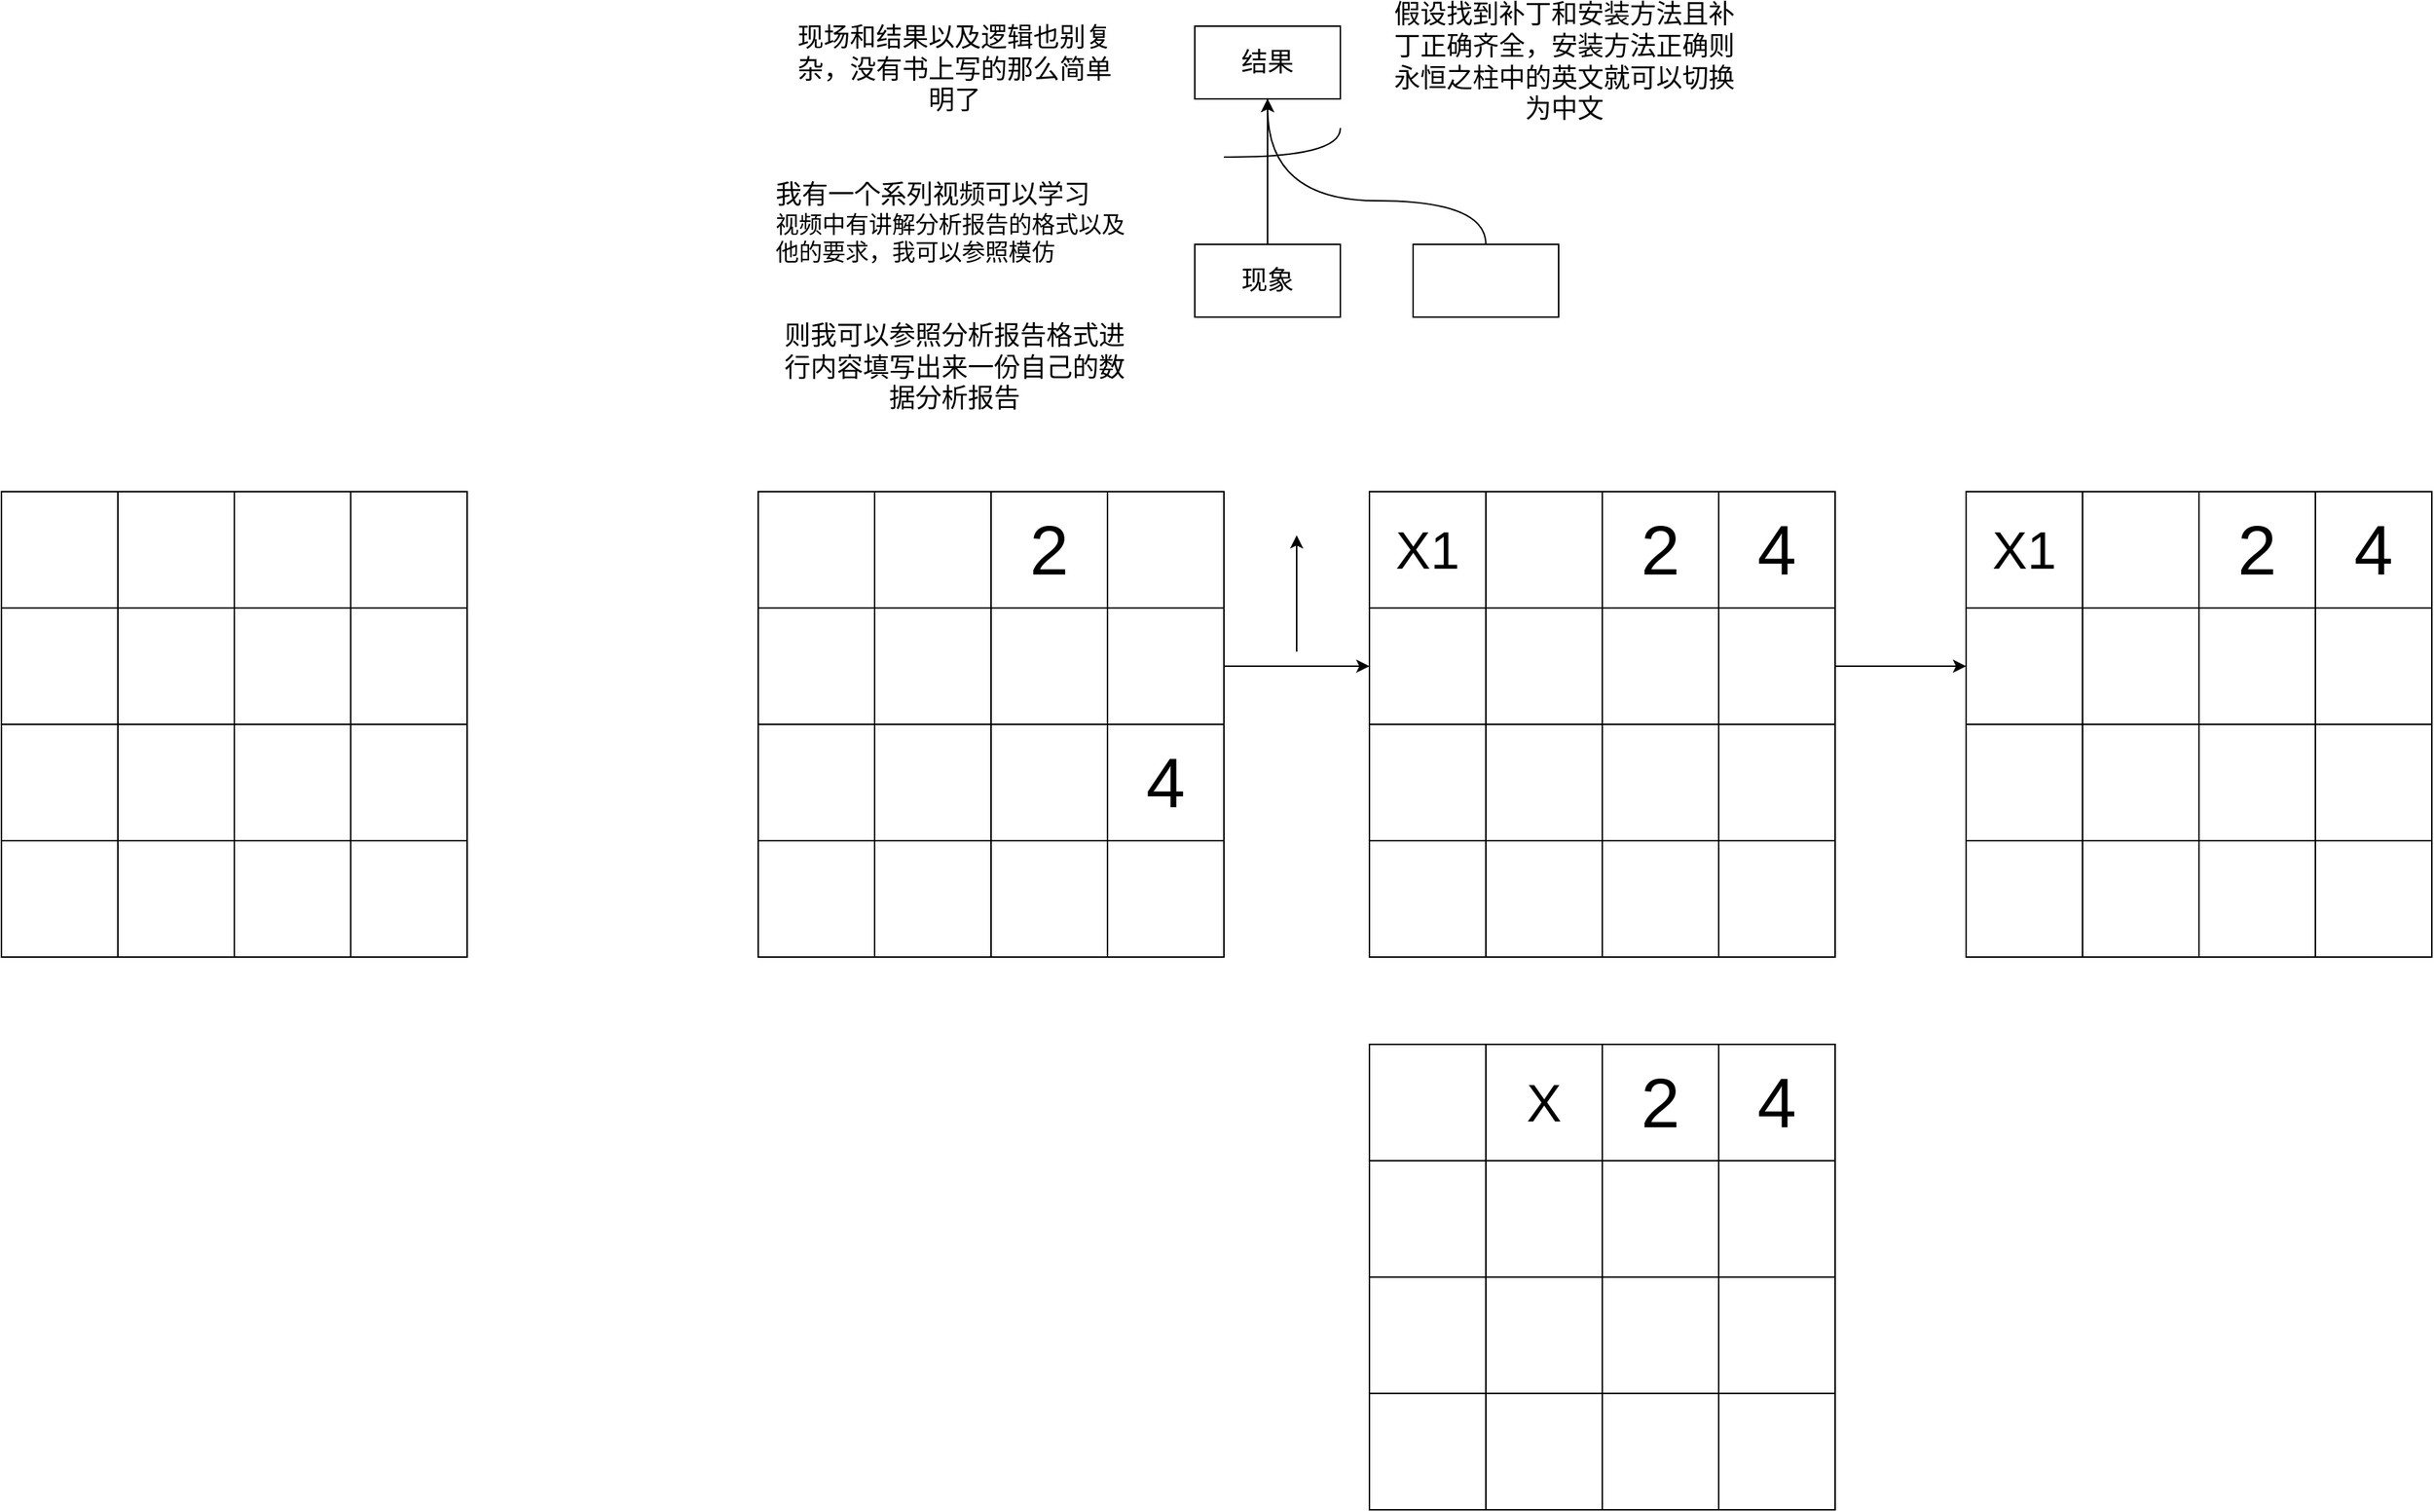 <mxfile version="22.1.18" type="github">
  <diagram name="第 1 页" id="7Qjpa9ZFu0fZMU6uaSOI">
    <mxGraphModel dx="2920" dy="943" grid="1" gridSize="10" guides="1" tooltips="1" connect="1" arrows="1" fold="1" page="1" pageScale="1" pageWidth="827" pageHeight="1169" math="0" shadow="0">
      <root>
        <mxCell id="0" />
        <mxCell id="1" parent="0" />
        <mxCell id="0LUEohw0wYI0wddUHdcj-3" style="edgeStyle=orthogonalEdgeStyle;rounded=0;orthogonalLoop=1;jettySize=auto;html=1;entryX=0.5;entryY=1;entryDx=0;entryDy=0;" parent="1" source="sBUcJT7NgdSLqTTxF6SH-1" target="0LUEohw0wYI0wddUHdcj-1" edge="1">
          <mxGeometry relative="1" as="geometry" />
        </mxCell>
        <mxCell id="sBUcJT7NgdSLqTTxF6SH-1" value="&lt;font style=&quot;font-size: 18px;&quot;&gt;现象&lt;/font&gt;" style="rounded=0;whiteSpace=wrap;html=1;" parent="1" vertex="1">
          <mxGeometry x="40" y="430" width="100" height="50" as="geometry" />
        </mxCell>
        <mxCell id="0LUEohw0wYI0wddUHdcj-1" value="&lt;font style=&quot;font-size: 18px;&quot;&gt;结果&lt;/font&gt;" style="rounded=0;whiteSpace=wrap;html=1;" parent="1" vertex="1">
          <mxGeometry x="40" y="280" width="100" height="50" as="geometry" />
        </mxCell>
        <mxCell id="0LUEohw0wYI0wddUHdcj-4" style="edgeStyle=orthogonalEdgeStyle;rounded=0;orthogonalLoop=1;jettySize=auto;html=1;entryX=0.5;entryY=1;entryDx=0;entryDy=0;curved=1;" parent="1" source="0LUEohw0wYI0wddUHdcj-2" target="0LUEohw0wYI0wddUHdcj-1" edge="1">
          <mxGeometry relative="1" as="geometry">
            <Array as="points">
              <mxPoint x="240" y="400" />
              <mxPoint x="90" y="400" />
            </Array>
          </mxGeometry>
        </mxCell>
        <mxCell id="0LUEohw0wYI0wddUHdcj-2" value="" style="rounded=0;whiteSpace=wrap;html=1;" parent="1" vertex="1">
          <mxGeometry x="190" y="430" width="100" height="50" as="geometry" />
        </mxCell>
        <mxCell id="0LUEohw0wYI0wddUHdcj-5" value="" style="endArrow=none;html=1;rounded=0;edgeStyle=orthogonalEdgeStyle;curved=1;" parent="1" edge="1">
          <mxGeometry width="50" height="50" relative="1" as="geometry">
            <mxPoint x="60" y="370" as="sourcePoint" />
            <mxPoint x="140" y="350" as="targetPoint" />
          </mxGeometry>
        </mxCell>
        <mxCell id="0LUEohw0wYI0wddUHdcj-6" value="&lt;font style=&quot;font-size: 18px;&quot;&gt;假设找到补丁和安装方法且补丁正确齐全，安装方法正确则永恒之柱中的英文就可以切换为中文&lt;/font&gt;" style="text;html=1;strokeColor=none;fillColor=none;align=center;verticalAlign=middle;whiteSpace=wrap;rounded=0;" parent="1" vertex="1">
          <mxGeometry x="174" y="270" width="240" height="70" as="geometry" />
        </mxCell>
        <mxCell id="-e4Unl1jmkNUCEUF7GBw-1" value="&lt;font style=&quot;font-size: 18px;&quot;&gt;现场和结果以及逻辑也别复杂，没有书上写的那么简单明了&lt;/font&gt;" style="text;html=1;strokeColor=none;fillColor=none;align=center;verticalAlign=middle;whiteSpace=wrap;rounded=0;" parent="1" vertex="1">
          <mxGeometry x="-240" y="280" width="230" height="60" as="geometry" />
        </mxCell>
        <mxCell id="-e4Unl1jmkNUCEUF7GBw-2" value="&lt;font style=&quot;font-size: 18px;&quot;&gt;则我可以参照分析报告格式进行内容填写出来一份自己的数据分析报告&lt;/font&gt;" style="text;html=1;strokeColor=none;fillColor=none;align=center;verticalAlign=middle;whiteSpace=wrap;rounded=0;" parent="1" vertex="1">
          <mxGeometry x="-250" y="480" width="250" height="70" as="geometry" />
        </mxCell>
        <mxCell id="-e4Unl1jmkNUCEUF7GBw-3" value="&lt;div align=&quot;left&quot;&gt;&lt;font style=&quot;font-size: 18px;&quot;&gt;我有一个系列视频可以学习&lt;/font&gt;&lt;/div&gt;&lt;div align=&quot;left&quot;&gt;&lt;font size=&quot;3&quot;&gt;视频中有讲解分析报告的格式以及他的要求，我可以参照模仿&lt;br&gt;&lt;/font&gt;&lt;/div&gt;" style="text;html=1;strokeColor=none;fillColor=none;align=left;verticalAlign=middle;whiteSpace=wrap;rounded=0;" parent="1" vertex="1">
          <mxGeometry x="-250" y="380" width="250" height="70" as="geometry" />
        </mxCell>
        <mxCell id="KHfqfu53Otc5PW0wO-92-1" value="" style="whiteSpace=wrap;html=1;aspect=fixed;" vertex="1" parent="1">
          <mxGeometry x="-540" y="840" width="80" height="80" as="geometry" />
        </mxCell>
        <mxCell id="KHfqfu53Otc5PW0wO-92-2" value="" style="whiteSpace=wrap;html=1;aspect=fixed;" vertex="1" parent="1">
          <mxGeometry x="-540" y="680" width="80" height="80" as="geometry" />
        </mxCell>
        <mxCell id="KHfqfu53Otc5PW0wO-92-3" value="" style="whiteSpace=wrap;html=1;aspect=fixed;" vertex="1" parent="1">
          <mxGeometry x="-620" y="680" width="80" height="80" as="geometry" />
        </mxCell>
        <mxCell id="KHfqfu53Otc5PW0wO-92-4" value="" style="whiteSpace=wrap;html=1;aspect=fixed;" vertex="1" parent="1">
          <mxGeometry x="-700" y="680" width="80" height="80" as="geometry" />
        </mxCell>
        <mxCell id="KHfqfu53Otc5PW0wO-92-5" value="" style="whiteSpace=wrap;html=1;aspect=fixed;" vertex="1" parent="1">
          <mxGeometry x="-780" y="680" width="80" height="80" as="geometry" />
        </mxCell>
        <mxCell id="KHfqfu53Otc5PW0wO-92-6" value="" style="whiteSpace=wrap;html=1;aspect=fixed;" vertex="1" parent="1">
          <mxGeometry x="-540" y="600" width="80" height="80" as="geometry" />
        </mxCell>
        <mxCell id="KHfqfu53Otc5PW0wO-92-7" value="" style="whiteSpace=wrap;html=1;aspect=fixed;" vertex="1" parent="1">
          <mxGeometry x="-620" y="600" width="80" height="80" as="geometry" />
        </mxCell>
        <mxCell id="KHfqfu53Otc5PW0wO-92-8" value="" style="whiteSpace=wrap;html=1;aspect=fixed;" vertex="1" parent="1">
          <mxGeometry x="-700" y="600" width="80" height="80" as="geometry" />
        </mxCell>
        <mxCell id="KHfqfu53Otc5PW0wO-92-9" value="" style="whiteSpace=wrap;html=1;aspect=fixed;" vertex="1" parent="1">
          <mxGeometry x="-780" y="600" width="80" height="80" as="geometry" />
        </mxCell>
        <mxCell id="KHfqfu53Otc5PW0wO-92-10" value="" style="whiteSpace=wrap;html=1;aspect=fixed;" vertex="1" parent="1">
          <mxGeometry x="-620" y="840" width="80" height="80" as="geometry" />
        </mxCell>
        <mxCell id="KHfqfu53Otc5PW0wO-92-11" value="" style="whiteSpace=wrap;html=1;aspect=fixed;" vertex="1" parent="1">
          <mxGeometry x="-700" y="840" width="80" height="80" as="geometry" />
        </mxCell>
        <mxCell id="KHfqfu53Otc5PW0wO-92-12" value="" style="whiteSpace=wrap;html=1;aspect=fixed;" vertex="1" parent="1">
          <mxGeometry x="-780" y="840" width="80" height="80" as="geometry" />
        </mxCell>
        <mxCell id="KHfqfu53Otc5PW0wO-92-13" value="" style="whiteSpace=wrap;html=1;aspect=fixed;" vertex="1" parent="1">
          <mxGeometry x="-540" y="760" width="80" height="80" as="geometry" />
        </mxCell>
        <mxCell id="KHfqfu53Otc5PW0wO-92-14" value="" style="whiteSpace=wrap;html=1;aspect=fixed;" vertex="1" parent="1">
          <mxGeometry x="-620" y="760" width="80" height="80" as="geometry" />
        </mxCell>
        <mxCell id="KHfqfu53Otc5PW0wO-92-15" value="" style="whiteSpace=wrap;html=1;aspect=fixed;" vertex="1" parent="1">
          <mxGeometry x="-700" y="760" width="80" height="80" as="geometry" />
        </mxCell>
        <mxCell id="KHfqfu53Otc5PW0wO-92-16" value="" style="whiteSpace=wrap;html=1;aspect=fixed;" vertex="1" parent="1">
          <mxGeometry x="-780" y="760" width="80" height="80" as="geometry" />
        </mxCell>
        <mxCell id="KHfqfu53Otc5PW0wO-92-17" value="" style="whiteSpace=wrap;html=1;aspect=fixed;" vertex="1" parent="1">
          <mxGeometry x="-20" y="840" width="80" height="80" as="geometry" />
        </mxCell>
        <mxCell id="KHfqfu53Otc5PW0wO-92-85" style="edgeStyle=orthogonalEdgeStyle;rounded=0;orthogonalLoop=1;jettySize=auto;html=1;entryX=0;entryY=0.5;entryDx=0;entryDy=0;" edge="1" parent="1" source="KHfqfu53Otc5PW0wO-92-18" target="KHfqfu53Otc5PW0wO-92-38">
          <mxGeometry relative="1" as="geometry" />
        </mxCell>
        <mxCell id="KHfqfu53Otc5PW0wO-92-18" value="" style="whiteSpace=wrap;html=1;aspect=fixed;" vertex="1" parent="1">
          <mxGeometry x="-20" y="680" width="80" height="80" as="geometry" />
        </mxCell>
        <mxCell id="KHfqfu53Otc5PW0wO-92-19" value="" style="whiteSpace=wrap;html=1;aspect=fixed;" vertex="1" parent="1">
          <mxGeometry x="-100" y="680" width="80" height="80" as="geometry" />
        </mxCell>
        <mxCell id="KHfqfu53Otc5PW0wO-92-20" value="" style="whiteSpace=wrap;html=1;aspect=fixed;" vertex="1" parent="1">
          <mxGeometry x="-180" y="680" width="80" height="80" as="geometry" />
        </mxCell>
        <mxCell id="KHfqfu53Otc5PW0wO-92-21" value="" style="whiteSpace=wrap;html=1;aspect=fixed;" vertex="1" parent="1">
          <mxGeometry x="-260" y="680" width="80" height="80" as="geometry" />
        </mxCell>
        <mxCell id="KHfqfu53Otc5PW0wO-92-22" value="" style="whiteSpace=wrap;html=1;aspect=fixed;" vertex="1" parent="1">
          <mxGeometry x="-20" y="600" width="80" height="80" as="geometry" />
        </mxCell>
        <mxCell id="KHfqfu53Otc5PW0wO-92-23" value="&lt;font style=&quot;font-size: 48px;&quot;&gt;2&lt;/font&gt;" style="whiteSpace=wrap;html=1;aspect=fixed;" vertex="1" parent="1">
          <mxGeometry x="-100" y="600" width="80" height="80" as="geometry" />
        </mxCell>
        <mxCell id="KHfqfu53Otc5PW0wO-92-24" value="" style="whiteSpace=wrap;html=1;aspect=fixed;" vertex="1" parent="1">
          <mxGeometry x="-180" y="600" width="80" height="80" as="geometry" />
        </mxCell>
        <mxCell id="KHfqfu53Otc5PW0wO-92-25" value="" style="whiteSpace=wrap;html=1;aspect=fixed;" vertex="1" parent="1">
          <mxGeometry x="-260" y="600" width="80" height="80" as="geometry" />
        </mxCell>
        <mxCell id="KHfqfu53Otc5PW0wO-92-26" value="" style="whiteSpace=wrap;html=1;aspect=fixed;" vertex="1" parent="1">
          <mxGeometry x="-100" y="840" width="80" height="80" as="geometry" />
        </mxCell>
        <mxCell id="KHfqfu53Otc5PW0wO-92-27" value="" style="whiteSpace=wrap;html=1;aspect=fixed;" vertex="1" parent="1">
          <mxGeometry x="-180" y="840" width="80" height="80" as="geometry" />
        </mxCell>
        <mxCell id="KHfqfu53Otc5PW0wO-92-28" value="" style="whiteSpace=wrap;html=1;aspect=fixed;" vertex="1" parent="1">
          <mxGeometry x="-260" y="840" width="80" height="80" as="geometry" />
        </mxCell>
        <mxCell id="KHfqfu53Otc5PW0wO-92-29" value="&lt;font style=&quot;font-size: 48px;&quot;&gt;4&lt;/font&gt;" style="whiteSpace=wrap;html=1;aspect=fixed;" vertex="1" parent="1">
          <mxGeometry x="-20" y="760" width="80" height="80" as="geometry" />
        </mxCell>
        <mxCell id="KHfqfu53Otc5PW0wO-92-30" value="" style="whiteSpace=wrap;html=1;aspect=fixed;" vertex="1" parent="1">
          <mxGeometry x="-100" y="760" width="80" height="80" as="geometry" />
        </mxCell>
        <mxCell id="KHfqfu53Otc5PW0wO-92-31" value="" style="whiteSpace=wrap;html=1;aspect=fixed;" vertex="1" parent="1">
          <mxGeometry x="-180" y="760" width="80" height="80" as="geometry" />
        </mxCell>
        <mxCell id="KHfqfu53Otc5PW0wO-92-32" value="" style="whiteSpace=wrap;html=1;aspect=fixed;" vertex="1" parent="1">
          <mxGeometry x="-260" y="760" width="80" height="80" as="geometry" />
        </mxCell>
        <mxCell id="KHfqfu53Otc5PW0wO-92-34" value="" style="whiteSpace=wrap;html=1;aspect=fixed;" vertex="1" parent="1">
          <mxGeometry x="400" y="840" width="80" height="80" as="geometry" />
        </mxCell>
        <mxCell id="KHfqfu53Otc5PW0wO-92-84" style="edgeStyle=orthogonalEdgeStyle;rounded=0;orthogonalLoop=1;jettySize=auto;html=1;entryX=0;entryY=0.5;entryDx=0;entryDy=0;" edge="1" parent="1" source="KHfqfu53Otc5PW0wO-92-35" target="KHfqfu53Otc5PW0wO-92-72">
          <mxGeometry relative="1" as="geometry" />
        </mxCell>
        <mxCell id="KHfqfu53Otc5PW0wO-92-35" value="" style="whiteSpace=wrap;html=1;aspect=fixed;" vertex="1" parent="1">
          <mxGeometry x="400" y="680" width="80" height="80" as="geometry" />
        </mxCell>
        <mxCell id="KHfqfu53Otc5PW0wO-92-36" value="" style="whiteSpace=wrap;html=1;aspect=fixed;" vertex="1" parent="1">
          <mxGeometry x="320" y="680" width="80" height="80" as="geometry" />
        </mxCell>
        <mxCell id="KHfqfu53Otc5PW0wO-92-37" value="" style="whiteSpace=wrap;html=1;aspect=fixed;" vertex="1" parent="1">
          <mxGeometry x="240" y="680" width="80" height="80" as="geometry" />
        </mxCell>
        <mxCell id="KHfqfu53Otc5PW0wO-92-38" value="" style="whiteSpace=wrap;html=1;aspect=fixed;" vertex="1" parent="1">
          <mxGeometry x="160" y="680" width="80" height="80" as="geometry" />
        </mxCell>
        <mxCell id="KHfqfu53Otc5PW0wO-92-39" value="&lt;font style=&quot;font-size: 48px;&quot;&gt;4&lt;/font&gt;" style="whiteSpace=wrap;html=1;aspect=fixed;" vertex="1" parent="1">
          <mxGeometry x="400" y="600" width="80" height="80" as="geometry" />
        </mxCell>
        <mxCell id="KHfqfu53Otc5PW0wO-92-40" value="&lt;font style=&quot;font-size: 48px;&quot;&gt;2&lt;/font&gt;" style="whiteSpace=wrap;html=1;aspect=fixed;" vertex="1" parent="1">
          <mxGeometry x="320" y="600" width="80" height="80" as="geometry" />
        </mxCell>
        <mxCell id="KHfqfu53Otc5PW0wO-92-41" value="" style="whiteSpace=wrap;html=1;aspect=fixed;" vertex="1" parent="1">
          <mxGeometry x="240" y="600" width="80" height="80" as="geometry" />
        </mxCell>
        <mxCell id="KHfqfu53Otc5PW0wO-92-42" value="&lt;font style=&quot;font-size: 36px;&quot;&gt;X1&lt;/font&gt;" style="whiteSpace=wrap;html=1;aspect=fixed;" vertex="1" parent="1">
          <mxGeometry x="160" y="600" width="80" height="80" as="geometry" />
        </mxCell>
        <mxCell id="KHfqfu53Otc5PW0wO-92-43" value="" style="whiteSpace=wrap;html=1;aspect=fixed;" vertex="1" parent="1">
          <mxGeometry x="320" y="840" width="80" height="80" as="geometry" />
        </mxCell>
        <mxCell id="KHfqfu53Otc5PW0wO-92-44" value="" style="whiteSpace=wrap;html=1;aspect=fixed;" vertex="1" parent="1">
          <mxGeometry x="240" y="840" width="80" height="80" as="geometry" />
        </mxCell>
        <mxCell id="KHfqfu53Otc5PW0wO-92-45" value="" style="whiteSpace=wrap;html=1;aspect=fixed;" vertex="1" parent="1">
          <mxGeometry x="160" y="840" width="80" height="80" as="geometry" />
        </mxCell>
        <mxCell id="KHfqfu53Otc5PW0wO-92-46" value="" style="whiteSpace=wrap;html=1;aspect=fixed;" vertex="1" parent="1">
          <mxGeometry x="400" y="760" width="80" height="80" as="geometry" />
        </mxCell>
        <mxCell id="KHfqfu53Otc5PW0wO-92-47" value="" style="whiteSpace=wrap;html=1;aspect=fixed;" vertex="1" parent="1">
          <mxGeometry x="320" y="760" width="80" height="80" as="geometry" />
        </mxCell>
        <mxCell id="KHfqfu53Otc5PW0wO-92-48" value="" style="whiteSpace=wrap;html=1;aspect=fixed;" vertex="1" parent="1">
          <mxGeometry x="240" y="760" width="80" height="80" as="geometry" />
        </mxCell>
        <mxCell id="KHfqfu53Otc5PW0wO-92-49" value="" style="whiteSpace=wrap;html=1;aspect=fixed;" vertex="1" parent="1">
          <mxGeometry x="160" y="760" width="80" height="80" as="geometry" />
        </mxCell>
        <mxCell id="KHfqfu53Otc5PW0wO-92-51" value="" style="whiteSpace=wrap;html=1;aspect=fixed;" vertex="1" parent="1">
          <mxGeometry x="400" y="1220" width="80" height="80" as="geometry" />
        </mxCell>
        <mxCell id="KHfqfu53Otc5PW0wO-92-52" value="" style="whiteSpace=wrap;html=1;aspect=fixed;" vertex="1" parent="1">
          <mxGeometry x="400" y="1060" width="80" height="80" as="geometry" />
        </mxCell>
        <mxCell id="KHfqfu53Otc5PW0wO-92-53" value="" style="whiteSpace=wrap;html=1;aspect=fixed;" vertex="1" parent="1">
          <mxGeometry x="320" y="1060" width="80" height="80" as="geometry" />
        </mxCell>
        <mxCell id="KHfqfu53Otc5PW0wO-92-54" value="" style="whiteSpace=wrap;html=1;aspect=fixed;" vertex="1" parent="1">
          <mxGeometry x="240" y="1060" width="80" height="80" as="geometry" />
        </mxCell>
        <mxCell id="KHfqfu53Otc5PW0wO-92-55" value="" style="whiteSpace=wrap;html=1;aspect=fixed;" vertex="1" parent="1">
          <mxGeometry x="160" y="1060" width="80" height="80" as="geometry" />
        </mxCell>
        <mxCell id="KHfqfu53Otc5PW0wO-92-56" value="&lt;font style=&quot;font-size: 48px;&quot;&gt;4&lt;/font&gt;" style="whiteSpace=wrap;html=1;aspect=fixed;" vertex="1" parent="1">
          <mxGeometry x="400" y="980" width="80" height="80" as="geometry" />
        </mxCell>
        <mxCell id="KHfqfu53Otc5PW0wO-92-57" value="&lt;font style=&quot;font-size: 48px;&quot;&gt;2&lt;/font&gt;" style="whiteSpace=wrap;html=1;aspect=fixed;" vertex="1" parent="1">
          <mxGeometry x="320" y="980" width="80" height="80" as="geometry" />
        </mxCell>
        <mxCell id="KHfqfu53Otc5PW0wO-92-58" value="&lt;font style=&quot;font-size: 36px;&quot;&gt;X&lt;/font&gt;" style="whiteSpace=wrap;html=1;aspect=fixed;" vertex="1" parent="1">
          <mxGeometry x="240" y="980" width="80" height="80" as="geometry" />
        </mxCell>
        <mxCell id="KHfqfu53Otc5PW0wO-92-59" value="" style="whiteSpace=wrap;html=1;aspect=fixed;" vertex="1" parent="1">
          <mxGeometry x="160" y="980" width="80" height="80" as="geometry" />
        </mxCell>
        <mxCell id="KHfqfu53Otc5PW0wO-92-60" value="" style="whiteSpace=wrap;html=1;aspect=fixed;" vertex="1" parent="1">
          <mxGeometry x="320" y="1220" width="80" height="80" as="geometry" />
        </mxCell>
        <mxCell id="KHfqfu53Otc5PW0wO-92-61" value="" style="whiteSpace=wrap;html=1;aspect=fixed;" vertex="1" parent="1">
          <mxGeometry x="240" y="1220" width="80" height="80" as="geometry" />
        </mxCell>
        <mxCell id="KHfqfu53Otc5PW0wO-92-62" value="" style="whiteSpace=wrap;html=1;aspect=fixed;" vertex="1" parent="1">
          <mxGeometry x="160" y="1220" width="80" height="80" as="geometry" />
        </mxCell>
        <mxCell id="KHfqfu53Otc5PW0wO-92-63" value="" style="whiteSpace=wrap;html=1;aspect=fixed;" vertex="1" parent="1">
          <mxGeometry x="400" y="1140" width="80" height="80" as="geometry" />
        </mxCell>
        <mxCell id="KHfqfu53Otc5PW0wO-92-64" value="" style="whiteSpace=wrap;html=1;aspect=fixed;" vertex="1" parent="1">
          <mxGeometry x="320" y="1140" width="80" height="80" as="geometry" />
        </mxCell>
        <mxCell id="KHfqfu53Otc5PW0wO-92-65" value="" style="whiteSpace=wrap;html=1;aspect=fixed;" vertex="1" parent="1">
          <mxGeometry x="240" y="1140" width="80" height="80" as="geometry" />
        </mxCell>
        <mxCell id="KHfqfu53Otc5PW0wO-92-66" value="" style="whiteSpace=wrap;html=1;aspect=fixed;" vertex="1" parent="1">
          <mxGeometry x="160" y="1140" width="80" height="80" as="geometry" />
        </mxCell>
        <mxCell id="KHfqfu53Otc5PW0wO-92-67" value="" style="endArrow=classic;html=1;rounded=0;" edge="1" parent="1">
          <mxGeometry width="50" height="50" relative="1" as="geometry">
            <mxPoint x="110" y="710" as="sourcePoint" />
            <mxPoint x="110" y="630" as="targetPoint" />
          </mxGeometry>
        </mxCell>
        <mxCell id="KHfqfu53Otc5PW0wO-92-68" value="" style="whiteSpace=wrap;html=1;aspect=fixed;" vertex="1" parent="1">
          <mxGeometry x="810" y="840" width="80" height="80" as="geometry" />
        </mxCell>
        <mxCell id="KHfqfu53Otc5PW0wO-92-69" value="" style="whiteSpace=wrap;html=1;aspect=fixed;" vertex="1" parent="1">
          <mxGeometry x="810" y="680" width="80" height="80" as="geometry" />
        </mxCell>
        <mxCell id="KHfqfu53Otc5PW0wO-92-70" value="" style="whiteSpace=wrap;html=1;aspect=fixed;" vertex="1" parent="1">
          <mxGeometry x="730" y="680" width="80" height="80" as="geometry" />
        </mxCell>
        <mxCell id="KHfqfu53Otc5PW0wO-92-71" value="" style="whiteSpace=wrap;html=1;aspect=fixed;" vertex="1" parent="1">
          <mxGeometry x="650" y="680" width="80" height="80" as="geometry" />
        </mxCell>
        <mxCell id="KHfqfu53Otc5PW0wO-92-72" value="" style="whiteSpace=wrap;html=1;aspect=fixed;" vertex="1" parent="1">
          <mxGeometry x="570" y="680" width="80" height="80" as="geometry" />
        </mxCell>
        <mxCell id="KHfqfu53Otc5PW0wO-92-73" value="&lt;font style=&quot;font-size: 48px;&quot;&gt;4&lt;/font&gt;" style="whiteSpace=wrap;html=1;aspect=fixed;" vertex="1" parent="1">
          <mxGeometry x="810" y="600" width="80" height="80" as="geometry" />
        </mxCell>
        <mxCell id="KHfqfu53Otc5PW0wO-92-74" value="&lt;font style=&quot;font-size: 48px;&quot;&gt;2&lt;/font&gt;" style="whiteSpace=wrap;html=1;aspect=fixed;" vertex="1" parent="1">
          <mxGeometry x="730" y="600" width="80" height="80" as="geometry" />
        </mxCell>
        <mxCell id="KHfqfu53Otc5PW0wO-92-75" value="" style="whiteSpace=wrap;html=1;aspect=fixed;" vertex="1" parent="1">
          <mxGeometry x="650" y="600" width="80" height="80" as="geometry" />
        </mxCell>
        <mxCell id="KHfqfu53Otc5PW0wO-92-76" value="&lt;font style=&quot;font-size: 36px;&quot;&gt;X1&lt;/font&gt;" style="whiteSpace=wrap;html=1;aspect=fixed;" vertex="1" parent="1">
          <mxGeometry x="570" y="600" width="80" height="80" as="geometry" />
        </mxCell>
        <mxCell id="KHfqfu53Otc5PW0wO-92-77" value="" style="whiteSpace=wrap;html=1;aspect=fixed;" vertex="1" parent="1">
          <mxGeometry x="730" y="840" width="80" height="80" as="geometry" />
        </mxCell>
        <mxCell id="KHfqfu53Otc5PW0wO-92-78" value="" style="whiteSpace=wrap;html=1;aspect=fixed;" vertex="1" parent="1">
          <mxGeometry x="650" y="840" width="80" height="80" as="geometry" />
        </mxCell>
        <mxCell id="KHfqfu53Otc5PW0wO-92-79" value="" style="whiteSpace=wrap;html=1;aspect=fixed;" vertex="1" parent="1">
          <mxGeometry x="570" y="840" width="80" height="80" as="geometry" />
        </mxCell>
        <mxCell id="KHfqfu53Otc5PW0wO-92-80" value="" style="whiteSpace=wrap;html=1;aspect=fixed;" vertex="1" parent="1">
          <mxGeometry x="810" y="760" width="80" height="80" as="geometry" />
        </mxCell>
        <mxCell id="KHfqfu53Otc5PW0wO-92-81" value="" style="whiteSpace=wrap;html=1;aspect=fixed;" vertex="1" parent="1">
          <mxGeometry x="730" y="760" width="80" height="80" as="geometry" />
        </mxCell>
        <mxCell id="KHfqfu53Otc5PW0wO-92-82" value="" style="whiteSpace=wrap;html=1;aspect=fixed;" vertex="1" parent="1">
          <mxGeometry x="650" y="760" width="80" height="80" as="geometry" />
        </mxCell>
        <mxCell id="KHfqfu53Otc5PW0wO-92-83" value="" style="whiteSpace=wrap;html=1;aspect=fixed;" vertex="1" parent="1">
          <mxGeometry x="570" y="760" width="80" height="80" as="geometry" />
        </mxCell>
      </root>
    </mxGraphModel>
  </diagram>
</mxfile>
